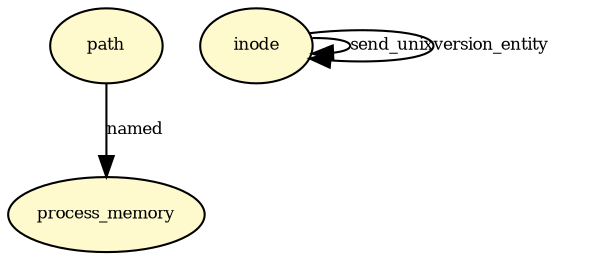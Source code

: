 digraph RGL__DirectedAdjacencyGraph {path[fontsize = 8,label = path,shape = ellipse, fillcolor="#fffacd", style = filled]

process_memory[fontsize = 8,label = process_memory,shape = ellipse, fillcolor="#fffacd", style = filled]

path -> process_memory[fontsize = 8,label = named]

inode[fontsize = 8,label = inode,shape = ellipse, fillcolor="#fffacd", style = filled]

inode -> inode[fontsize = 8,label = send_unix]

inode -> inode[fontsize = 8,label = version_entity]

}